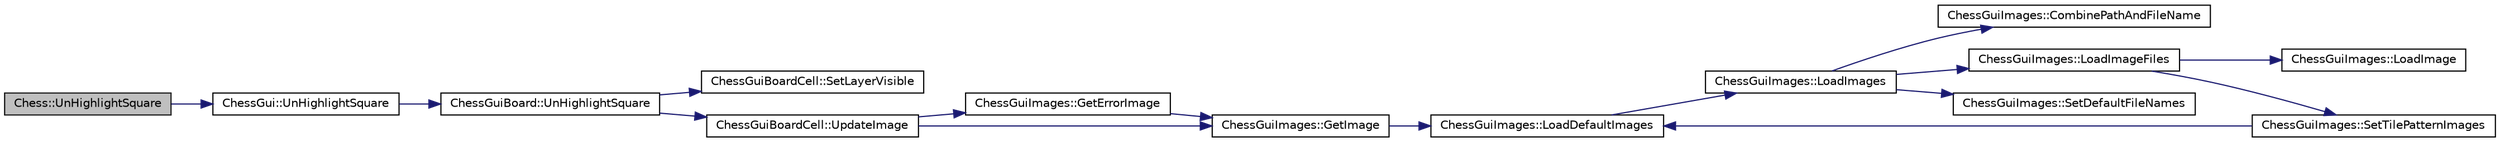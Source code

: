 digraph G
{
  bgcolor="transparent";
  edge [fontname="Helvetica",fontsize="10",labelfontname="Helvetica",labelfontsize="10"];
  node [fontname="Helvetica",fontsize="10",shape=record];
  rankdir=LR;
  Node1 [label="Chess::UnHighlightSquare",height=0.2,width=0.4,color="black", fillcolor="grey75", style="filled" fontcolor="black"];
  Node1 -> Node2 [color="midnightblue",fontsize="10",style="solid",fontname="Helvetica"];
  Node2 [label="ChessGui::UnHighlightSquare",height=0.2,width=0.4,color="black",URL="$d5/d7d/group__chessguiconv.html#ga2f0e1e4066d8a33d482f196e7735926c"];
  Node2 -> Node3 [color="midnightblue",fontsize="10",style="solid",fontname="Helvetica"];
  Node3 [label="ChessGuiBoard::UnHighlightSquare",height=0.2,width=0.4,color="black",URL="$d3/da9/classChessGuiBoard.html#a2430640a50c52ad3abd7d49d6b66113f"];
  Node3 -> Node4 [color="midnightblue",fontsize="10",style="solid",fontname="Helvetica"];
  Node4 [label="ChessGuiBoardCell::SetLayerVisible",height=0.2,width=0.4,color="black",URL="$d7/d31/classChessGuiBoardCell.html#aed39f7126590fe8e87995dbc195d0a1c",tooltip="sets wheter a layer should be drawn or not"];
  Node3 -> Node5 [color="midnightblue",fontsize="10",style="solid",fontname="Helvetica"];
  Node5 [label="ChessGuiBoardCell::UpdateImage",height=0.2,width=0.4,color="black",URL="$d7/d31/classChessGuiBoardCell.html#a14d4bcdc18a94ab74b840d1453533fac",tooltip="Draw all visible layers to image."];
  Node5 -> Node6 [color="midnightblue",fontsize="10",style="solid",fontname="Helvetica"];
  Node6 [label="ChessGuiImages::GetErrorImage",height=0.2,width=0.4,color="black",URL="$d3/d0c/classChessGuiImages.html#acea2ef3f81e33b4e8894ad13ffe845de"];
  Node6 -> Node7 [color="midnightblue",fontsize="10",style="solid",fontname="Helvetica"];
  Node7 [label="ChessGuiImages::GetImage",height=0.2,width=0.4,color="black",URL="$d3/d0c/classChessGuiImages.html#adc960269e94c9a376f1a62416c5f1dc3"];
  Node7 -> Node8 [color="midnightblue",fontsize="10",style="solid",fontname="Helvetica"];
  Node8 [label="ChessGuiImages::LoadDefaultImages",height=0.2,width=0.4,color="black",URL="$d3/d0c/classChessGuiImages.html#a57e91bb4124d6669d1aedeedd067f6af",tooltip="Loads images using the default names (SetDefaultFileNames) and a default path set at compile time..."];
  Node8 -> Node9 [color="midnightblue",fontsize="10",style="solid",fontname="Helvetica"];
  Node9 [label="ChessGuiImages::LoadImages",height=0.2,width=0.4,color="black",URL="$d3/d0c/classChessGuiImages.html#acfa291be8779b457d12e80a6a29686d6",tooltip="looks in directory defined by path for images following default naming (SetDefaultFileNames)"];
  Node9 -> Node10 [color="midnightblue",fontsize="10",style="solid",fontname="Helvetica"];
  Node10 [label="ChessGuiImages::CombinePathAndFileName",height=0.2,width=0.4,color="black",URL="$d3/d0c/classChessGuiImages.html#a7783367b689ddd77abf432a9fab97ff4",tooltip="Prepends path to the contents of imagePaths Does not modify any element of imagePaths that is empty (..."];
  Node9 -> Node11 [color="midnightblue",fontsize="10",style="solid",fontname="Helvetica"];
  Node11 [label="ChessGuiImages::LoadImageFiles",height=0.2,width=0.4,color="black",URL="$d3/d0c/classChessGuiImages.html#a1c2ada8d071aa420285949d1463bff80",tooltip="Attempts to load the values of imagePaths as Gdk::Pixbufs into images, matching indexes."];
  Node11 -> Node12 [color="midnightblue",fontsize="10",style="solid",fontname="Helvetica"];
  Node12 [label="ChessGuiImages::LoadImage",height=0.2,width=0.4,color="black",URL="$d3/d0c/classChessGuiImages.html#aedc5de514ad917457fdcdc6369e4b349",tooltip="Loads individual image with file located at path."];
  Node11 -> Node13 [color="midnightblue",fontsize="10",style="solid",fontname="Helvetica"];
  Node13 [label="ChessGuiImages::SetTilePatternImages",height=0.2,width=0.4,color="black",URL="$d3/d0c/classChessGuiImages.html#ad53cbd771cda6c7adb979bf128ade1e4",tooltip="Checks to see if a tile image was provided, if not, sets the tile to use BLACK_SQUARE or WHITE_SQUARE..."];
  Node13 -> Node8 [color="midnightblue",fontsize="10",style="solid",fontname="Helvetica"];
  Node9 -> Node14 [color="midnightblue",fontsize="10",style="solid",fontname="Helvetica"];
  Node14 [label="ChessGuiImages::SetDefaultFileNames",height=0.2,width=0.4,color="black",URL="$d3/d0c/classChessGuiImages.html#a90ff5eac1aa6937514ba37ad2655220d",tooltip="loads default filenames into imagePaths"];
  Node5 -> Node7 [color="midnightblue",fontsize="10",style="solid",fontname="Helvetica"];
}
